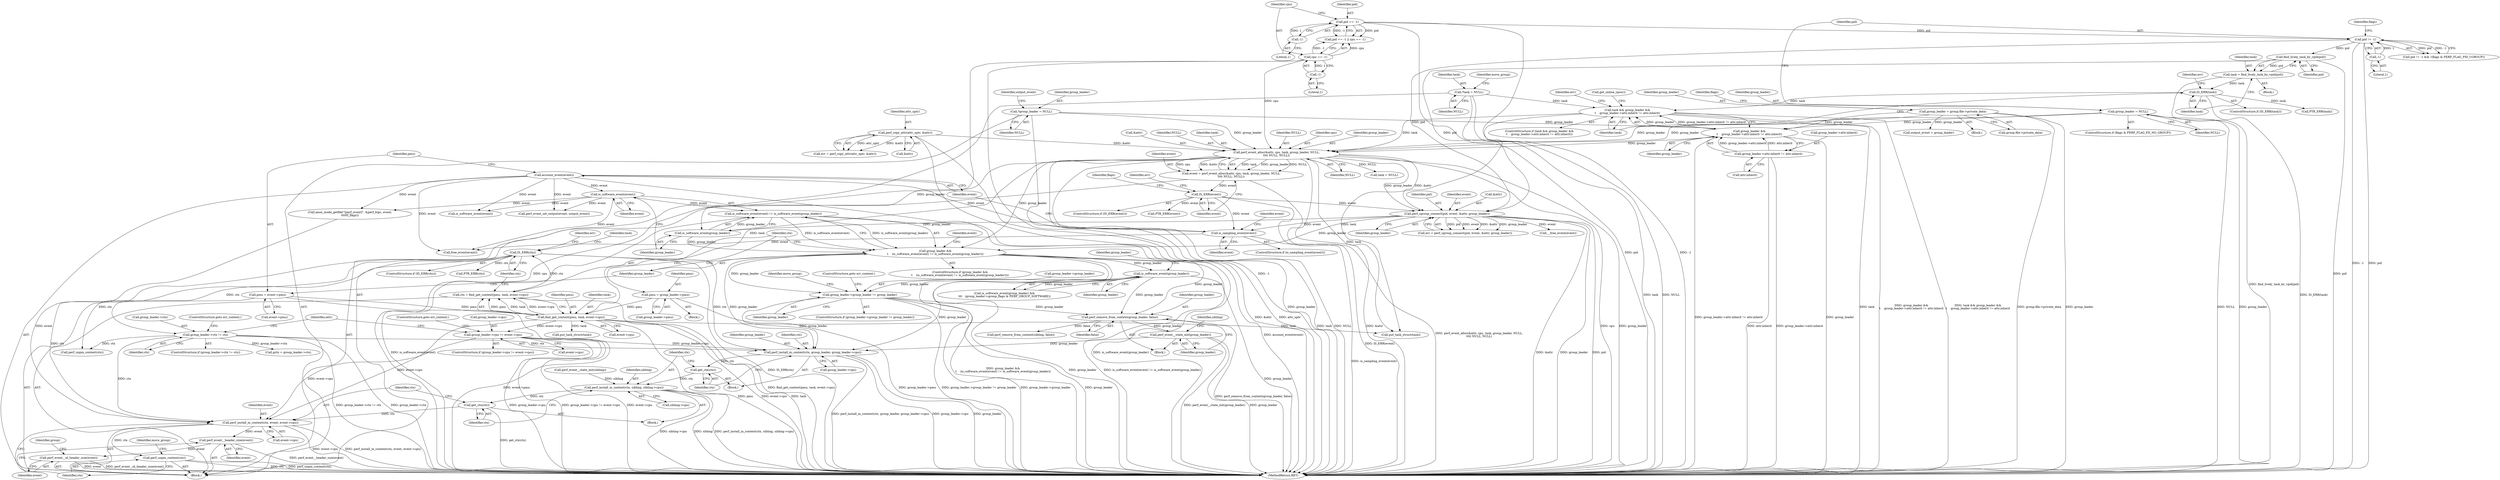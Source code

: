 digraph "0_linux_f63a8daa5812afef4f06c962351687e1ff9ccb2b@pointer" {
"1000580" [label="(Call,perf_install_in_context(ctx, group_leader, group_leader->cpu))"];
"1000436" [label="(Call,IS_ERR(ctx))"];
"1000427" [label="(Call,ctx = find_get_context(pmu, task, event->cpu))"];
"1000429" [label="(Call,find_get_context(pmu, task, event->cpu))"];
"1000408" [label="(Call,pmu = group_leader->pmu)"];
"1000390" [label="(Call,pmu = event->pmu)"];
"1000333" [label="(Call,perf_event_alloc(&attr, cpu, task, group_leader, NULL,\n\t\t\t\t NULL, NULL))"];
"1000174" [label="(Call,perf_copy_attr(attr_uptr, &attr))"];
"1000226" [label="(Call,cpu == -1)"];
"1000228" [label="(Call,-1)"];
"1000311" [label="(Call,task && group_leader &&\n\t    group_leader->attr.inherit != attr.inherit)"];
"1000302" [label="(Call,IS_ERR(task))"];
"1000297" [label="(Call,task = find_lively_task_by_vpid(pid))"];
"1000299" [label="(Call,find_lively_task_by_vpid(pid))"];
"1000288" [label="(Call,pid != -1)"];
"1000222" [label="(Call,pid == -1)"];
"1000224" [label="(Call,-1)"];
"1000290" [label="(Call,-1)"];
"1000151" [label="(Call,*task = NULL)"];
"1000313" [label="(Call,group_leader &&\n\t    group_leader->attr.inherit != attr.inherit)"];
"1000283" [label="(Call,group_leader = NULL)"];
"1000131" [label="(Call,*group_leader = NULL)"];
"1000265" [label="(Call,group_leader = group.file->private_data)"];
"1000315" [label="(Call,group_leader->attr.inherit != attr.inherit)"];
"1000492" [label="(Call,group_leader->ctx != ctx)"];
"1000396" [label="(Call,group_leader &&\n\t    (is_software_event(event) != is_software_event(group_leader)))"];
"1000401" [label="(Call,is_software_event(group_leader))"];
"1000358" [label="(Call,perf_cgroup_connect(pid, event, &attr, group_leader))"];
"1000343" [label="(Call,IS_ERR(event))"];
"1000331" [label="(Call,event = perf_event_alloc(&attr, cpu, task, group_leader, NULL,\n\t\t\t\t NULL, NULL))"];
"1000398" [label="(Call,is_software_event(event) != is_software_event(group_leader))"];
"1000399" [label="(Call,is_software_event(event))"];
"1000388" [label="(Call,account_event(event))"];
"1000371" [label="(Call,is_sampling_event(event))"];
"1000555" [label="(Call,perf_event__state_init(group_leader))"];
"1000552" [label="(Call,perf_remove_from_context(group_leader, false))"];
"1000460" [label="(Call,group_leader->group_leader != group_leader)"];
"1000416" [label="(Call,is_software_event(group_leader))"];
"1000481" [label="(Call,group_leader->cpu != event->cpu)"];
"1000586" [label="(Call,get_ctx(ctx))"];
"1000589" [label="(Call,perf_install_in_context(ctx, sibling, sibling->cpu))"];
"1000595" [label="(Call,get_ctx(ctx))"];
"1000597" [label="(Call,perf_install_in_context(ctx, event, event->cpu))"];
"1000603" [label="(Call,perf_unpin_context(ctx))"];
"1000645" [label="(Call,perf_event__header_size(event))"];
"1000647" [label="(Call,perf_event__id_header_size(event))"];
"1000174" [label="(Call,perf_copy_attr(attr_uptr, &attr))"];
"1000172" [label="(Call,err = perf_copy_attr(attr_uptr, &attr))"];
"1000265" [label="(Call,group_leader = group.file->private_data)"];
"1000645" [label="(Call,perf_event__header_size(event))"];
"1000339" [label="(Identifier,NULL)"];
"1000175" [label="(Identifier,attr_uptr)"];
"1000255" [label="(Block,)"];
"1000347" [label="(Identifier,err)"];
"1000307" [label="(Call,PTR_ERR(task))"];
"1000290" [label="(Call,-1)"];
"1000361" [label="(Call,&attr)"];
"1000595" [label="(Call,get_ctx(ctx))"];
"1000488" [label="(ControlStructure,goto err_context;)"];
"1000406" [label="(Identifier,event)"];
"1000436" [label="(Call,IS_ERR(ctx))"];
"1000326" [label="(Identifier,err)"];
"1000603" [label="(Call,perf_unpin_context(ctx))"];
"1000415" [label="(Call,is_software_event(group_leader) &&\n\t\t\t   (group_leader->group_flags & PERF_GROUP_SOFTWARE))"];
"1000353" [label="(Identifier,flags)"];
"1000151" [label="(Call,*task = NULL)"];
"1000287" [label="(Call,pid != -1 && !(flags & PERF_FLAG_PID_CGROUP))"];
"1000556" [label="(Identifier,group_leader)"];
"1000596" [label="(Identifier,ctx)"];
"1000371" [label="(Call,is_sampling_event(event))"];
"1000224" [label="(Call,-1)"];
"1000583" [label="(Call,group_leader->cpu)"];
"1000176" [label="(Call,&attr)"];
"1000306" [label="(Identifier,err)"];
"1000359" [label="(Identifier,pid)"];
"1000343" [label="(Call,IS_ERR(event))"];
"1000267" [label="(Call,group.file->private_data)"];
"1000367" [label="(Call,__free_event(event))"];
"1000341" [label="(Identifier,NULL)"];
"1000391" [label="(Identifier,pmu)"];
"1000274" [label="(Identifier,flags)"];
"1000296" [label="(Block,)"];
"1000467" [label="(Identifier,move_group)"];
"1000336" [label="(Identifier,cpu)"];
"1000430" [label="(Identifier,pmu)"];
"1000360" [label="(Identifier,event)"];
"1000158" [label="(Identifier,move_group)"];
"1000582" [label="(Identifier,group_leader)"];
"1000392" [label="(Call,event->pmu)"];
"1000313" [label="(Call,group_leader &&\n\t    group_leader->attr.inherit != attr.inherit)"];
"1000465" [label="(ControlStructure,goto err_context;)"];
"1000397" [label="(Identifier,group_leader)"];
"1000561" [label="(Call,perf_event__state_init(sibling))"];
"1000464" [label="(Identifier,group_leader)"];
"1000408" [label="(Call,pmu = group_leader->pmu)"];
"1000416" [label="(Call,is_software_event(group_leader))"];
"1000400" [label="(Identifier,event)"];
"1000512" [label="(Call,perf_event_set_output(event, output_event))"];
"1000440" [label="(Identifier,err)"];
"1000388" [label="(Call,account_event(event))"];
"1000410" [label="(Call,group_leader->pmu)"];
"1000427" [label="(Call,ctx = find_get_context(pmu, task, event->cpu))"];
"1000657" [label="(Call,perf_unpin_context(ctx))"];
"1000491" [label="(ControlStructure,if (group_leader->ctx != ctx))"];
"1000279" [label="(ControlStructure,if (flags & PERF_FLAG_FD_NO_GROUP))"];
"1000285" [label="(Identifier,NULL)"];
"1000312" [label="(Identifier,task)"];
"1000598" [label="(Identifier,ctx)"];
"1000493" [label="(Call,group_leader->ctx)"];
"1000363" [label="(Identifier,group_leader)"];
"1000597" [label="(Call,perf_install_in_context(ctx, event, event->cpu))"];
"1000485" [label="(Call,event->cpu)"];
"1000520" [label="(Call,anon_inode_getfile(\"[perf_event]\", &perf_fops, event,\n\t\t\t\t\tf_flags))"];
"1000650" [label="(Identifier,group)"];
"1000223" [label="(Identifier,pid)"];
"1000646" [label="(Identifier,event)"];
"1000390" [label="(Call,pmu = event->pmu)"];
"1000396" [label="(Call,group_leader &&\n\t    (is_software_event(event) != is_software_event(group_leader)))"];
"1000587" [label="(Identifier,ctx)"];
"1000552" [label="(Call,perf_remove_from_context(group_leader, false))"];
"1000229" [label="(Literal,1)"];
"1000303" [label="(Identifier,task)"];
"1000460" [label="(Call,group_leader->group_leader != group_leader)"];
"1000588" [label="(Block,)"];
"1000276" [label="(Call,output_event = group_leader)"];
"1000344" [label="(Identifier,event)"];
"1000402" [label="(Identifier,group_leader)"];
"1000589" [label="(Call,perf_install_in_context(ctx, sibling, sibling->cpu))"];
"1000599" [label="(Identifier,event)"];
"1000555" [label="(Call,perf_event__state_init(group_leader))"];
"1000559" [label="(Identifier,sibling)"];
"1000302" [label="(Call,IS_ERR(task))"];
"1000445" [label="(Identifier,task)"];
"1000501" [label="(Identifier,attr)"];
"1000480" [label="(ControlStructure,if (group_leader->cpu != event->cpu))"];
"1000315" [label="(Call,group_leader->attr.inherit != attr.inherit)"];
"1000221" [label="(Call,pid == -1 || cpu == -1)"];
"1000600" [label="(Call,event->cpu)"];
"1000338" [label="(Identifier,group_leader)"];
"1000431" [label="(Identifier,task)"];
"1000604" [label="(Identifier,ctx)"];
"1000435" [label="(ControlStructure,if (IS_ERR(ctx)))"];
"1000289" [label="(Identifier,pid)"];
"1000553" [label="(Identifier,group_leader)"];
"1000441" [label="(Call,PTR_ERR(ctx))"];
"1000591" [label="(Identifier,sibling)"];
"1000332" [label="(Identifier,event)"];
"1000449" [label="(Call,task = NULL)"];
"1000537" [label="(Block,)"];
"1000222" [label="(Call,pid == -1)"];
"1000669" [label="(Call,put_task_struct(task))"];
"1000606" [label="(Identifier,move_group)"];
"1000429" [label="(Call,find_get_context(pmu, task, event->cpu))"];
"1000378" [label="(Identifier,event)"];
"1000316" [label="(Call,group_leader->attr.inherit)"];
"1000428" [label="(Identifier,ctx)"];
"1000482" [label="(Call,group_leader->cpu)"];
"1000405" [label="(Call,is_software_event(event))"];
"1000580" [label="(Call,perf_install_in_context(ctx, group_leader, group_leader->cpu))"];
"1000133" [label="(Identifier,NULL)"];
"1000288" [label="(Call,pid != -1)"];
"1000538" [label="(Call,gctx = group_leader->ctx)"];
"1000299" [label="(Call,find_lively_task_by_vpid(pid))"];
"1000331" [label="(Call,event = perf_event_alloc(&attr, cpu, task, group_leader, NULL,\n\t\t\t\t NULL, NULL))"];
"1000330" [label="(Call,get_online_cpus())"];
"1000297" [label="(Call,task = find_lively_task_by_vpid(pid))"];
"1000294" [label="(Identifier,flags)"];
"1000132" [label="(Identifier,group_leader)"];
"1000131" [label="(Call,*group_leader = NULL)"];
"1000481" [label="(Call,group_leader->cpu != event->cpu)"];
"1000586" [label="(Call,get_ctx(ctx))"];
"1000225" [label="(Literal,1)"];
"1000492" [label="(Call,group_leader->ctx != ctx)"];
"1000298" [label="(Identifier,task)"];
"1000592" [label="(Call,sibling->cpu)"];
"1000334" [label="(Call,&attr)"];
"1000311" [label="(Call,task && group_leader &&\n\t    group_leader->attr.inherit != attr.inherit)"];
"1000558" [label="(Call,perf_remove_from_context(sibling, false))"];
"1000662" [label="(Call,free_event(event))"];
"1000227" [label="(Identifier,cpu)"];
"1000291" [label="(Literal,1)"];
"1000679" [label="(MethodReturn,RET)"];
"1000401" [label="(Call,is_software_event(group_leader))"];
"1000554" [label="(Identifier,false)"];
"1000333" [label="(Call,perf_event_alloc(&attr, cpu, task, group_leader, NULL,\n\t\t\t\t NULL, NULL))"];
"1000398" [label="(Call,is_software_event(event) != is_software_event(group_leader))"];
"1000372" [label="(Identifier,event)"];
"1000342" [label="(ControlStructure,if (IS_ERR(event)))"];
"1000578" [label="(Block,)"];
"1000437" [label="(Identifier,ctx)"];
"1000407" [label="(Block,)"];
"1000417" [label="(Identifier,group_leader)"];
"1000590" [label="(Identifier,ctx)"];
"1000447" [label="(Call,put_task_struct(task))"];
"1000370" [label="(ControlStructure,if (is_sampling_event(event)))"];
"1000226" [label="(Call,cpu == -1)"];
"1000348" [label="(Call,PTR_ERR(event))"];
"1000340" [label="(Identifier,NULL)"];
"1000314" [label="(Identifier,group_leader)"];
"1000310" [label="(ControlStructure,if (task && group_leader &&\n\t    group_leader->attr.inherit != attr.inherit))"];
"1000283" [label="(Call,group_leader = NULL)"];
"1000432" [label="(Call,event->cpu)"];
"1000459" [label="(ControlStructure,if (group_leader->group_leader != group_leader))"];
"1000496" [label="(Identifier,ctx)"];
"1000284" [label="(Identifier,group_leader)"];
"1000301" [label="(ControlStructure,if (IS_ERR(task)))"];
"1000399" [label="(Call,is_software_event(event))"];
"1000337" [label="(Identifier,task)"];
"1000152" [label="(Identifier,task)"];
"1000420" [label="(Identifier,group_leader)"];
"1000153" [label="(Identifier,NULL)"];
"1000497" [label="(ControlStructure,goto err_context;)"];
"1000647" [label="(Call,perf_event__id_header_size(event))"];
"1000409" [label="(Identifier,pmu)"];
"1000358" [label="(Call,perf_cgroup_connect(pid, event, &attr, group_leader))"];
"1000581" [label="(Identifier,ctx)"];
"1000136" [label="(Identifier,output_event)"];
"1000300" [label="(Identifier,pid)"];
"1000129" [label="(Block,)"];
"1000648" [label="(Identifier,event)"];
"1000321" [label="(Call,attr.inherit)"];
"1000389" [label="(Identifier,event)"];
"1000461" [label="(Call,group_leader->group_leader)"];
"1000356" [label="(Call,err = perf_cgroup_connect(pid, event, &attr, group_leader))"];
"1000395" [label="(ControlStructure,if (group_leader &&\n\t    (is_software_event(event) != is_software_event(group_leader))))"];
"1000228" [label="(Call,-1)"];
"1000266" [label="(Identifier,group_leader)"];
"1000580" -> "1000578"  [label="AST: "];
"1000580" -> "1000583"  [label="CFG: "];
"1000581" -> "1000580"  [label="AST: "];
"1000582" -> "1000580"  [label="AST: "];
"1000583" -> "1000580"  [label="AST: "];
"1000587" -> "1000580"  [label="CFG: "];
"1000580" -> "1000679"  [label="DDG: perf_install_in_context(ctx, group_leader, group_leader->cpu)"];
"1000580" -> "1000679"  [label="DDG: group_leader->cpu"];
"1000580" -> "1000679"  [label="DDG: group_leader"];
"1000436" -> "1000580"  [label="DDG: ctx"];
"1000492" -> "1000580"  [label="DDG: ctx"];
"1000396" -> "1000580"  [label="DDG: group_leader"];
"1000555" -> "1000580"  [label="DDG: group_leader"];
"1000460" -> "1000580"  [label="DDG: group_leader"];
"1000416" -> "1000580"  [label="DDG: group_leader"];
"1000481" -> "1000580"  [label="DDG: group_leader->cpu"];
"1000580" -> "1000586"  [label="DDG: ctx"];
"1000436" -> "1000435"  [label="AST: "];
"1000436" -> "1000437"  [label="CFG: "];
"1000437" -> "1000436"  [label="AST: "];
"1000440" -> "1000436"  [label="CFG: "];
"1000445" -> "1000436"  [label="CFG: "];
"1000436" -> "1000679"  [label="DDG: IS_ERR(ctx)"];
"1000427" -> "1000436"  [label="DDG: ctx"];
"1000436" -> "1000441"  [label="DDG: ctx"];
"1000436" -> "1000492"  [label="DDG: ctx"];
"1000436" -> "1000597"  [label="DDG: ctx"];
"1000436" -> "1000657"  [label="DDG: ctx"];
"1000427" -> "1000129"  [label="AST: "];
"1000427" -> "1000429"  [label="CFG: "];
"1000428" -> "1000427"  [label="AST: "];
"1000429" -> "1000427"  [label="AST: "];
"1000437" -> "1000427"  [label="CFG: "];
"1000427" -> "1000679"  [label="DDG: find_get_context(pmu, task, event->cpu)"];
"1000429" -> "1000427"  [label="DDG: pmu"];
"1000429" -> "1000427"  [label="DDG: task"];
"1000429" -> "1000427"  [label="DDG: event->cpu"];
"1000429" -> "1000432"  [label="CFG: "];
"1000430" -> "1000429"  [label="AST: "];
"1000431" -> "1000429"  [label="AST: "];
"1000432" -> "1000429"  [label="AST: "];
"1000429" -> "1000679"  [label="DDG: event->cpu"];
"1000429" -> "1000679"  [label="DDG: task"];
"1000429" -> "1000679"  [label="DDG: pmu"];
"1000408" -> "1000429"  [label="DDG: pmu"];
"1000390" -> "1000429"  [label="DDG: pmu"];
"1000333" -> "1000429"  [label="DDG: task"];
"1000429" -> "1000447"  [label="DDG: task"];
"1000429" -> "1000481"  [label="DDG: event->cpu"];
"1000429" -> "1000597"  [label="DDG: event->cpu"];
"1000429" -> "1000669"  [label="DDG: task"];
"1000408" -> "1000407"  [label="AST: "];
"1000408" -> "1000410"  [label="CFG: "];
"1000409" -> "1000408"  [label="AST: "];
"1000410" -> "1000408"  [label="AST: "];
"1000428" -> "1000408"  [label="CFG: "];
"1000408" -> "1000679"  [label="DDG: group_leader->pmu"];
"1000390" -> "1000129"  [label="AST: "];
"1000390" -> "1000392"  [label="CFG: "];
"1000391" -> "1000390"  [label="AST: "];
"1000392" -> "1000390"  [label="AST: "];
"1000397" -> "1000390"  [label="CFG: "];
"1000390" -> "1000679"  [label="DDG: event->pmu"];
"1000333" -> "1000331"  [label="AST: "];
"1000333" -> "1000341"  [label="CFG: "];
"1000334" -> "1000333"  [label="AST: "];
"1000336" -> "1000333"  [label="AST: "];
"1000337" -> "1000333"  [label="AST: "];
"1000338" -> "1000333"  [label="AST: "];
"1000339" -> "1000333"  [label="AST: "];
"1000340" -> "1000333"  [label="AST: "];
"1000341" -> "1000333"  [label="AST: "];
"1000331" -> "1000333"  [label="CFG: "];
"1000333" -> "1000679"  [label="DDG: NULL"];
"1000333" -> "1000679"  [label="DDG: &attr"];
"1000333" -> "1000679"  [label="DDG: cpu"];
"1000333" -> "1000679"  [label="DDG: group_leader"];
"1000333" -> "1000679"  [label="DDG: task"];
"1000333" -> "1000331"  [label="DDG: task"];
"1000333" -> "1000331"  [label="DDG: group_leader"];
"1000333" -> "1000331"  [label="DDG: NULL"];
"1000333" -> "1000331"  [label="DDG: cpu"];
"1000333" -> "1000331"  [label="DDG: &attr"];
"1000174" -> "1000333"  [label="DDG: &attr"];
"1000226" -> "1000333"  [label="DDG: cpu"];
"1000311" -> "1000333"  [label="DDG: task"];
"1000283" -> "1000333"  [label="DDG: group_leader"];
"1000131" -> "1000333"  [label="DDG: group_leader"];
"1000265" -> "1000333"  [label="DDG: group_leader"];
"1000313" -> "1000333"  [label="DDG: group_leader"];
"1000333" -> "1000358"  [label="DDG: &attr"];
"1000333" -> "1000358"  [label="DDG: group_leader"];
"1000333" -> "1000396"  [label="DDG: group_leader"];
"1000333" -> "1000401"  [label="DDG: group_leader"];
"1000333" -> "1000449"  [label="DDG: NULL"];
"1000333" -> "1000669"  [label="DDG: task"];
"1000174" -> "1000172"  [label="AST: "];
"1000174" -> "1000176"  [label="CFG: "];
"1000175" -> "1000174"  [label="AST: "];
"1000176" -> "1000174"  [label="AST: "];
"1000172" -> "1000174"  [label="CFG: "];
"1000174" -> "1000679"  [label="DDG: &attr"];
"1000174" -> "1000679"  [label="DDG: attr_uptr"];
"1000174" -> "1000172"  [label="DDG: attr_uptr"];
"1000174" -> "1000172"  [label="DDG: &attr"];
"1000226" -> "1000221"  [label="AST: "];
"1000226" -> "1000228"  [label="CFG: "];
"1000227" -> "1000226"  [label="AST: "];
"1000228" -> "1000226"  [label="AST: "];
"1000221" -> "1000226"  [label="CFG: "];
"1000226" -> "1000679"  [label="DDG: cpu"];
"1000226" -> "1000679"  [label="DDG: -1"];
"1000226" -> "1000221"  [label="DDG: cpu"];
"1000226" -> "1000221"  [label="DDG: -1"];
"1000228" -> "1000226"  [label="DDG: 1"];
"1000228" -> "1000229"  [label="CFG: "];
"1000229" -> "1000228"  [label="AST: "];
"1000311" -> "1000310"  [label="AST: "];
"1000311" -> "1000312"  [label="CFG: "];
"1000311" -> "1000313"  [label="CFG: "];
"1000312" -> "1000311"  [label="AST: "];
"1000313" -> "1000311"  [label="AST: "];
"1000326" -> "1000311"  [label="CFG: "];
"1000330" -> "1000311"  [label="CFG: "];
"1000311" -> "1000679"  [label="DDG: task"];
"1000311" -> "1000679"  [label="DDG: group_leader &&\n\t    group_leader->attr.inherit != attr.inherit"];
"1000311" -> "1000679"  [label="DDG: task && group_leader &&\n\t    group_leader->attr.inherit != attr.inherit"];
"1000302" -> "1000311"  [label="DDG: task"];
"1000151" -> "1000311"  [label="DDG: task"];
"1000313" -> "1000311"  [label="DDG: group_leader"];
"1000313" -> "1000311"  [label="DDG: group_leader->attr.inherit != attr.inherit"];
"1000311" -> "1000669"  [label="DDG: task"];
"1000302" -> "1000301"  [label="AST: "];
"1000302" -> "1000303"  [label="CFG: "];
"1000303" -> "1000302"  [label="AST: "];
"1000306" -> "1000302"  [label="CFG: "];
"1000312" -> "1000302"  [label="CFG: "];
"1000302" -> "1000679"  [label="DDG: IS_ERR(task)"];
"1000297" -> "1000302"  [label="DDG: task"];
"1000302" -> "1000307"  [label="DDG: task"];
"1000297" -> "1000296"  [label="AST: "];
"1000297" -> "1000299"  [label="CFG: "];
"1000298" -> "1000297"  [label="AST: "];
"1000299" -> "1000297"  [label="AST: "];
"1000303" -> "1000297"  [label="CFG: "];
"1000297" -> "1000679"  [label="DDG: find_lively_task_by_vpid(pid)"];
"1000299" -> "1000297"  [label="DDG: pid"];
"1000299" -> "1000300"  [label="CFG: "];
"1000300" -> "1000299"  [label="AST: "];
"1000299" -> "1000679"  [label="DDG: pid"];
"1000288" -> "1000299"  [label="DDG: pid"];
"1000299" -> "1000358"  [label="DDG: pid"];
"1000288" -> "1000287"  [label="AST: "];
"1000288" -> "1000290"  [label="CFG: "];
"1000289" -> "1000288"  [label="AST: "];
"1000290" -> "1000288"  [label="AST: "];
"1000294" -> "1000288"  [label="CFG: "];
"1000287" -> "1000288"  [label="CFG: "];
"1000288" -> "1000679"  [label="DDG: -1"];
"1000288" -> "1000679"  [label="DDG: pid"];
"1000288" -> "1000287"  [label="DDG: pid"];
"1000288" -> "1000287"  [label="DDG: -1"];
"1000222" -> "1000288"  [label="DDG: pid"];
"1000290" -> "1000288"  [label="DDG: 1"];
"1000288" -> "1000358"  [label="DDG: pid"];
"1000222" -> "1000221"  [label="AST: "];
"1000222" -> "1000224"  [label="CFG: "];
"1000223" -> "1000222"  [label="AST: "];
"1000224" -> "1000222"  [label="AST: "];
"1000227" -> "1000222"  [label="CFG: "];
"1000221" -> "1000222"  [label="CFG: "];
"1000222" -> "1000679"  [label="DDG: pid"];
"1000222" -> "1000679"  [label="DDG: -1"];
"1000222" -> "1000221"  [label="DDG: pid"];
"1000222" -> "1000221"  [label="DDG: -1"];
"1000224" -> "1000222"  [label="DDG: 1"];
"1000224" -> "1000225"  [label="CFG: "];
"1000225" -> "1000224"  [label="AST: "];
"1000290" -> "1000291"  [label="CFG: "];
"1000291" -> "1000290"  [label="AST: "];
"1000151" -> "1000129"  [label="AST: "];
"1000151" -> "1000153"  [label="CFG: "];
"1000152" -> "1000151"  [label="AST: "];
"1000153" -> "1000151"  [label="AST: "];
"1000158" -> "1000151"  [label="CFG: "];
"1000151" -> "1000679"  [label="DDG: task"];
"1000151" -> "1000679"  [label="DDG: NULL"];
"1000313" -> "1000314"  [label="CFG: "];
"1000313" -> "1000315"  [label="CFG: "];
"1000314" -> "1000313"  [label="AST: "];
"1000315" -> "1000313"  [label="AST: "];
"1000313" -> "1000679"  [label="DDG: group_leader->attr.inherit != attr.inherit"];
"1000313" -> "1000679"  [label="DDG: group_leader"];
"1000283" -> "1000313"  [label="DDG: group_leader"];
"1000131" -> "1000313"  [label="DDG: group_leader"];
"1000265" -> "1000313"  [label="DDG: group_leader"];
"1000315" -> "1000313"  [label="DDG: group_leader->attr.inherit"];
"1000315" -> "1000313"  [label="DDG: attr.inherit"];
"1000283" -> "1000279"  [label="AST: "];
"1000283" -> "1000285"  [label="CFG: "];
"1000284" -> "1000283"  [label="AST: "];
"1000285" -> "1000283"  [label="AST: "];
"1000289" -> "1000283"  [label="CFG: "];
"1000283" -> "1000679"  [label="DDG: NULL"];
"1000283" -> "1000679"  [label="DDG: group_leader"];
"1000131" -> "1000129"  [label="AST: "];
"1000131" -> "1000133"  [label="CFG: "];
"1000132" -> "1000131"  [label="AST: "];
"1000133" -> "1000131"  [label="AST: "];
"1000136" -> "1000131"  [label="CFG: "];
"1000131" -> "1000679"  [label="DDG: group_leader"];
"1000265" -> "1000255"  [label="AST: "];
"1000265" -> "1000267"  [label="CFG: "];
"1000266" -> "1000265"  [label="AST: "];
"1000267" -> "1000265"  [label="AST: "];
"1000274" -> "1000265"  [label="CFG: "];
"1000265" -> "1000679"  [label="DDG: group.file->private_data"];
"1000265" -> "1000679"  [label="DDG: group_leader"];
"1000265" -> "1000276"  [label="DDG: group_leader"];
"1000315" -> "1000321"  [label="CFG: "];
"1000316" -> "1000315"  [label="AST: "];
"1000321" -> "1000315"  [label="AST: "];
"1000315" -> "1000679"  [label="DDG: group_leader->attr.inherit"];
"1000315" -> "1000679"  [label="DDG: attr.inherit"];
"1000492" -> "1000491"  [label="AST: "];
"1000492" -> "1000496"  [label="CFG: "];
"1000493" -> "1000492"  [label="AST: "];
"1000496" -> "1000492"  [label="AST: "];
"1000497" -> "1000492"  [label="CFG: "];
"1000501" -> "1000492"  [label="CFG: "];
"1000492" -> "1000679"  [label="DDG: group_leader->ctx"];
"1000492" -> "1000679"  [label="DDG: group_leader->ctx != ctx"];
"1000492" -> "1000538"  [label="DDG: group_leader->ctx"];
"1000492" -> "1000597"  [label="DDG: ctx"];
"1000492" -> "1000657"  [label="DDG: ctx"];
"1000396" -> "1000395"  [label="AST: "];
"1000396" -> "1000397"  [label="CFG: "];
"1000396" -> "1000398"  [label="CFG: "];
"1000397" -> "1000396"  [label="AST: "];
"1000398" -> "1000396"  [label="AST: "];
"1000406" -> "1000396"  [label="CFG: "];
"1000428" -> "1000396"  [label="CFG: "];
"1000396" -> "1000679"  [label="DDG: group_leader &&\n\t    (is_software_event(event) != is_software_event(group_leader))"];
"1000396" -> "1000679"  [label="DDG: group_leader"];
"1000396" -> "1000679"  [label="DDG: is_software_event(event) != is_software_event(group_leader)"];
"1000401" -> "1000396"  [label="DDG: group_leader"];
"1000358" -> "1000396"  [label="DDG: group_leader"];
"1000398" -> "1000396"  [label="DDG: is_software_event(event)"];
"1000398" -> "1000396"  [label="DDG: is_software_event(group_leader)"];
"1000396" -> "1000416"  [label="DDG: group_leader"];
"1000396" -> "1000460"  [label="DDG: group_leader"];
"1000396" -> "1000552"  [label="DDG: group_leader"];
"1000401" -> "1000398"  [label="AST: "];
"1000401" -> "1000402"  [label="CFG: "];
"1000402" -> "1000401"  [label="AST: "];
"1000398" -> "1000401"  [label="CFG: "];
"1000401" -> "1000398"  [label="DDG: group_leader"];
"1000358" -> "1000401"  [label="DDG: group_leader"];
"1000358" -> "1000356"  [label="AST: "];
"1000358" -> "1000363"  [label="CFG: "];
"1000359" -> "1000358"  [label="AST: "];
"1000360" -> "1000358"  [label="AST: "];
"1000361" -> "1000358"  [label="AST: "];
"1000363" -> "1000358"  [label="AST: "];
"1000356" -> "1000358"  [label="CFG: "];
"1000358" -> "1000679"  [label="DDG: &attr"];
"1000358" -> "1000679"  [label="DDG: group_leader"];
"1000358" -> "1000679"  [label="DDG: pid"];
"1000358" -> "1000356"  [label="DDG: pid"];
"1000358" -> "1000356"  [label="DDG: event"];
"1000358" -> "1000356"  [label="DDG: &attr"];
"1000358" -> "1000356"  [label="DDG: group_leader"];
"1000343" -> "1000358"  [label="DDG: event"];
"1000358" -> "1000367"  [label="DDG: event"];
"1000358" -> "1000371"  [label="DDG: event"];
"1000343" -> "1000342"  [label="AST: "];
"1000343" -> "1000344"  [label="CFG: "];
"1000344" -> "1000343"  [label="AST: "];
"1000347" -> "1000343"  [label="CFG: "];
"1000353" -> "1000343"  [label="CFG: "];
"1000343" -> "1000679"  [label="DDG: IS_ERR(event)"];
"1000331" -> "1000343"  [label="DDG: event"];
"1000343" -> "1000348"  [label="DDG: event"];
"1000343" -> "1000371"  [label="DDG: event"];
"1000331" -> "1000129"  [label="AST: "];
"1000332" -> "1000331"  [label="AST: "];
"1000344" -> "1000331"  [label="CFG: "];
"1000331" -> "1000679"  [label="DDG: perf_event_alloc(&attr, cpu, task, group_leader, NULL,\n\t\t\t\t NULL, NULL)"];
"1000399" -> "1000398"  [label="AST: "];
"1000398" -> "1000679"  [label="DDG: is_software_event(group_leader)"];
"1000398" -> "1000679"  [label="DDG: is_software_event(event)"];
"1000399" -> "1000398"  [label="DDG: event"];
"1000399" -> "1000400"  [label="CFG: "];
"1000400" -> "1000399"  [label="AST: "];
"1000402" -> "1000399"  [label="CFG: "];
"1000388" -> "1000399"  [label="DDG: event"];
"1000399" -> "1000405"  [label="DDG: event"];
"1000399" -> "1000512"  [label="DDG: event"];
"1000399" -> "1000520"  [label="DDG: event"];
"1000399" -> "1000662"  [label="DDG: event"];
"1000388" -> "1000129"  [label="AST: "];
"1000388" -> "1000389"  [label="CFG: "];
"1000389" -> "1000388"  [label="AST: "];
"1000391" -> "1000388"  [label="CFG: "];
"1000388" -> "1000679"  [label="DDG: account_event(event)"];
"1000371" -> "1000388"  [label="DDG: event"];
"1000388" -> "1000405"  [label="DDG: event"];
"1000388" -> "1000512"  [label="DDG: event"];
"1000388" -> "1000520"  [label="DDG: event"];
"1000388" -> "1000662"  [label="DDG: event"];
"1000371" -> "1000370"  [label="AST: "];
"1000371" -> "1000372"  [label="CFG: "];
"1000372" -> "1000371"  [label="AST: "];
"1000378" -> "1000371"  [label="CFG: "];
"1000389" -> "1000371"  [label="CFG: "];
"1000371" -> "1000679"  [label="DDG: is_sampling_event(event)"];
"1000371" -> "1000662"  [label="DDG: event"];
"1000555" -> "1000537"  [label="AST: "];
"1000555" -> "1000556"  [label="CFG: "];
"1000556" -> "1000555"  [label="AST: "];
"1000559" -> "1000555"  [label="CFG: "];
"1000555" -> "1000679"  [label="DDG: perf_event__state_init(group_leader)"];
"1000555" -> "1000679"  [label="DDG: group_leader"];
"1000552" -> "1000555"  [label="DDG: group_leader"];
"1000552" -> "1000537"  [label="AST: "];
"1000552" -> "1000554"  [label="CFG: "];
"1000553" -> "1000552"  [label="AST: "];
"1000554" -> "1000552"  [label="AST: "];
"1000556" -> "1000552"  [label="CFG: "];
"1000552" -> "1000679"  [label="DDG: perf_remove_from_context(group_leader, false)"];
"1000460" -> "1000552"  [label="DDG: group_leader"];
"1000416" -> "1000552"  [label="DDG: group_leader"];
"1000552" -> "1000558"  [label="DDG: false"];
"1000460" -> "1000459"  [label="AST: "];
"1000460" -> "1000464"  [label="CFG: "];
"1000461" -> "1000460"  [label="AST: "];
"1000464" -> "1000460"  [label="AST: "];
"1000465" -> "1000460"  [label="CFG: "];
"1000467" -> "1000460"  [label="CFG: "];
"1000460" -> "1000679"  [label="DDG: group_leader->group_leader != group_leader"];
"1000460" -> "1000679"  [label="DDG: group_leader->group_leader"];
"1000460" -> "1000679"  [label="DDG: group_leader"];
"1000416" -> "1000460"  [label="DDG: group_leader"];
"1000416" -> "1000415"  [label="AST: "];
"1000416" -> "1000417"  [label="CFG: "];
"1000417" -> "1000416"  [label="AST: "];
"1000420" -> "1000416"  [label="CFG: "];
"1000415" -> "1000416"  [label="CFG: "];
"1000416" -> "1000679"  [label="DDG: group_leader"];
"1000416" -> "1000415"  [label="DDG: group_leader"];
"1000481" -> "1000480"  [label="AST: "];
"1000481" -> "1000485"  [label="CFG: "];
"1000482" -> "1000481"  [label="AST: "];
"1000485" -> "1000481"  [label="AST: "];
"1000488" -> "1000481"  [label="CFG: "];
"1000501" -> "1000481"  [label="CFG: "];
"1000481" -> "1000679"  [label="DDG: group_leader->cpu != event->cpu"];
"1000481" -> "1000679"  [label="DDG: event->cpu"];
"1000481" -> "1000679"  [label="DDG: group_leader->cpu"];
"1000481" -> "1000597"  [label="DDG: event->cpu"];
"1000586" -> "1000578"  [label="AST: "];
"1000586" -> "1000587"  [label="CFG: "];
"1000587" -> "1000586"  [label="AST: "];
"1000590" -> "1000586"  [label="CFG: "];
"1000586" -> "1000589"  [label="DDG: ctx"];
"1000589" -> "1000588"  [label="AST: "];
"1000589" -> "1000592"  [label="CFG: "];
"1000590" -> "1000589"  [label="AST: "];
"1000591" -> "1000589"  [label="AST: "];
"1000592" -> "1000589"  [label="AST: "];
"1000596" -> "1000589"  [label="CFG: "];
"1000589" -> "1000679"  [label="DDG: perf_install_in_context(ctx, sibling, sibling->cpu)"];
"1000589" -> "1000679"  [label="DDG: sibling->cpu"];
"1000589" -> "1000679"  [label="DDG: sibling"];
"1000561" -> "1000589"  [label="DDG: sibling"];
"1000589" -> "1000595"  [label="DDG: ctx"];
"1000595" -> "1000588"  [label="AST: "];
"1000595" -> "1000596"  [label="CFG: "];
"1000596" -> "1000595"  [label="AST: "];
"1000598" -> "1000595"  [label="CFG: "];
"1000595" -> "1000679"  [label="DDG: get_ctx(ctx)"];
"1000595" -> "1000597"  [label="DDG: ctx"];
"1000597" -> "1000129"  [label="AST: "];
"1000597" -> "1000600"  [label="CFG: "];
"1000598" -> "1000597"  [label="AST: "];
"1000599" -> "1000597"  [label="AST: "];
"1000600" -> "1000597"  [label="AST: "];
"1000604" -> "1000597"  [label="CFG: "];
"1000597" -> "1000679"  [label="DDG: perf_install_in_context(ctx, event, event->cpu)"];
"1000597" -> "1000679"  [label="DDG: event->cpu"];
"1000520" -> "1000597"  [label="DDG: event"];
"1000597" -> "1000603"  [label="DDG: ctx"];
"1000597" -> "1000645"  [label="DDG: event"];
"1000603" -> "1000129"  [label="AST: "];
"1000603" -> "1000604"  [label="CFG: "];
"1000604" -> "1000603"  [label="AST: "];
"1000606" -> "1000603"  [label="CFG: "];
"1000603" -> "1000679"  [label="DDG: ctx"];
"1000603" -> "1000679"  [label="DDG: perf_unpin_context(ctx)"];
"1000645" -> "1000129"  [label="AST: "];
"1000645" -> "1000646"  [label="CFG: "];
"1000646" -> "1000645"  [label="AST: "];
"1000648" -> "1000645"  [label="CFG: "];
"1000645" -> "1000679"  [label="DDG: perf_event__header_size(event)"];
"1000645" -> "1000647"  [label="DDG: event"];
"1000647" -> "1000129"  [label="AST: "];
"1000647" -> "1000648"  [label="CFG: "];
"1000648" -> "1000647"  [label="AST: "];
"1000650" -> "1000647"  [label="CFG: "];
"1000647" -> "1000679"  [label="DDG: perf_event__id_header_size(event)"];
"1000647" -> "1000679"  [label="DDG: event"];
}
